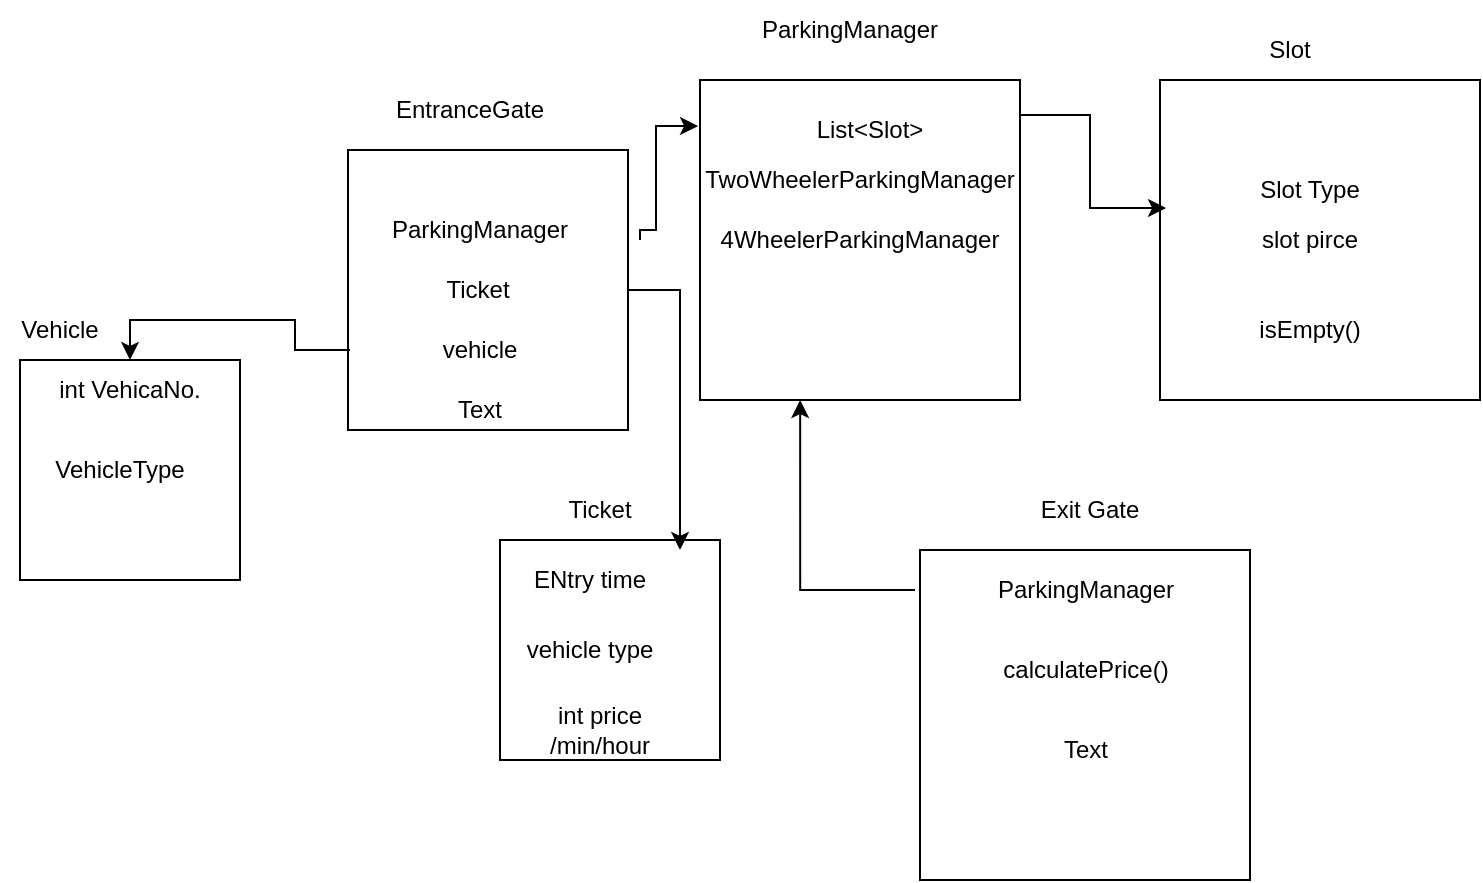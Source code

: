 <mxfile version="21.5.0" type="github">
  <diagram name="Page-1" id="Ip-dP6J80tDUUooS-dwi">
    <mxGraphModel dx="880" dy="484" grid="1" gridSize="10" guides="1" tooltips="1" connect="1" arrows="1" fold="1" page="1" pageScale="1" pageWidth="850" pageHeight="1100" math="0" shadow="0">
      <root>
        <mxCell id="0" />
        <mxCell id="1" parent="0" />
        <mxCell id="GAp7V5P6JQ0oC9MeCdaz-1" value="" style="whiteSpace=wrap;html=1;aspect=fixed;" vertex="1" parent="1">
          <mxGeometry x="40" y="200" width="110" height="110" as="geometry" />
        </mxCell>
        <mxCell id="GAp7V5P6JQ0oC9MeCdaz-2" value="" style="whiteSpace=wrap;html=1;aspect=fixed;" vertex="1" parent="1">
          <mxGeometry x="280" y="290" width="110" height="110" as="geometry" />
        </mxCell>
        <mxCell id="GAp7V5P6JQ0oC9MeCdaz-27" style="edgeStyle=orthogonalEdgeStyle;rounded=0;orthogonalLoop=1;jettySize=auto;html=1;exitX=1;exitY=0.5;exitDx=0;exitDy=0;entryX=1;entryY=0;entryDx=0;entryDy=0;" edge="1" parent="1" source="GAp7V5P6JQ0oC9MeCdaz-3" target="GAp7V5P6JQ0oC9MeCdaz-24">
          <mxGeometry relative="1" as="geometry" />
        </mxCell>
        <mxCell id="GAp7V5P6JQ0oC9MeCdaz-3" value="" style="whiteSpace=wrap;html=1;aspect=fixed;" vertex="1" parent="1">
          <mxGeometry x="204" y="95" width="140" height="140" as="geometry" />
        </mxCell>
        <mxCell id="GAp7V5P6JQ0oC9MeCdaz-4" value="" style="whiteSpace=wrap;html=1;aspect=fixed;" vertex="1" parent="1">
          <mxGeometry x="380" y="60" width="160" height="160" as="geometry" />
        </mxCell>
        <mxCell id="GAp7V5P6JQ0oC9MeCdaz-5" value="" style="whiteSpace=wrap;html=1;aspect=fixed;" vertex="1" parent="1">
          <mxGeometry x="610" y="60" width="160" height="160" as="geometry" />
        </mxCell>
        <mxCell id="GAp7V5P6JQ0oC9MeCdaz-6" value="" style="whiteSpace=wrap;html=1;aspect=fixed;" vertex="1" parent="1">
          <mxGeometry x="490" y="295" width="165" height="165" as="geometry" />
        </mxCell>
        <mxCell id="GAp7V5P6JQ0oC9MeCdaz-8" value="Vehicle" style="text;html=1;strokeColor=none;fillColor=none;align=center;verticalAlign=middle;whiteSpace=wrap;rounded=0;" vertex="1" parent="1">
          <mxGeometry x="30" y="170" width="60" height="30" as="geometry" />
        </mxCell>
        <mxCell id="GAp7V5P6JQ0oC9MeCdaz-9" value="int VehicaNo." style="text;html=1;strokeColor=none;fillColor=none;align=center;verticalAlign=middle;whiteSpace=wrap;rounded=0;" vertex="1" parent="1">
          <mxGeometry x="40" y="200" width="110" height="30" as="geometry" />
        </mxCell>
        <mxCell id="GAp7V5P6JQ0oC9MeCdaz-10" value="VehicleType" style="text;html=1;strokeColor=none;fillColor=none;align=center;verticalAlign=middle;whiteSpace=wrap;rounded=0;" vertex="1" parent="1">
          <mxGeometry x="50" y="240" width="80" height="30" as="geometry" />
        </mxCell>
        <mxCell id="GAp7V5P6JQ0oC9MeCdaz-11" value="EntranceGate" style="text;html=1;strokeColor=none;fillColor=none;align=center;verticalAlign=middle;whiteSpace=wrap;rounded=0;" vertex="1" parent="1">
          <mxGeometry x="200" y="60" width="130" height="30" as="geometry" />
        </mxCell>
        <mxCell id="GAp7V5P6JQ0oC9MeCdaz-22" style="edgeStyle=orthogonalEdgeStyle;rounded=0;orthogonalLoop=1;jettySize=auto;html=1;entryX=-0.006;entryY=0.144;entryDx=0;entryDy=0;entryPerimeter=0;" edge="1" parent="1" target="GAp7V5P6JQ0oC9MeCdaz-4">
          <mxGeometry relative="1" as="geometry">
            <mxPoint x="350" y="140" as="sourcePoint" />
            <Array as="points">
              <mxPoint x="358" y="135" />
              <mxPoint x="358" y="83" />
            </Array>
          </mxGeometry>
        </mxCell>
        <mxCell id="GAp7V5P6JQ0oC9MeCdaz-12" value="ParkingManager" style="text;html=1;strokeColor=none;fillColor=none;align=center;verticalAlign=middle;whiteSpace=wrap;rounded=0;" vertex="1" parent="1">
          <mxGeometry x="205" y="120" width="130" height="30" as="geometry" />
        </mxCell>
        <mxCell id="GAp7V5P6JQ0oC9MeCdaz-13" value="Text" style="text;html=1;strokeColor=none;fillColor=none;align=center;verticalAlign=middle;whiteSpace=wrap;rounded=0;" vertex="1" parent="1">
          <mxGeometry x="205" y="210" width="130" height="30" as="geometry" />
        </mxCell>
        <mxCell id="GAp7V5P6JQ0oC9MeCdaz-14" value="Ticket" style="text;html=1;strokeColor=none;fillColor=none;align=center;verticalAlign=middle;whiteSpace=wrap;rounded=0;" vertex="1" parent="1">
          <mxGeometry x="204" y="150" width="130" height="30" as="geometry" />
        </mxCell>
        <mxCell id="GAp7V5P6JQ0oC9MeCdaz-16" style="edgeStyle=orthogonalEdgeStyle;rounded=0;orthogonalLoop=1;jettySize=auto;html=1;exitX=0;exitY=0.5;exitDx=0;exitDy=0;entryX=0.5;entryY=0;entryDx=0;entryDy=0;" edge="1" parent="1" source="GAp7V5P6JQ0oC9MeCdaz-15" target="GAp7V5P6JQ0oC9MeCdaz-9">
          <mxGeometry relative="1" as="geometry" />
        </mxCell>
        <mxCell id="GAp7V5P6JQ0oC9MeCdaz-15" value="vehicle" style="text;html=1;strokeColor=none;fillColor=none;align=center;verticalAlign=middle;whiteSpace=wrap;rounded=0;" vertex="1" parent="1">
          <mxGeometry x="205" y="180" width="130" height="30" as="geometry" />
        </mxCell>
        <mxCell id="GAp7V5P6JQ0oC9MeCdaz-17" value="ParkingManager" style="text;html=1;strokeColor=none;fillColor=none;align=center;verticalAlign=middle;whiteSpace=wrap;rounded=0;" vertex="1" parent="1">
          <mxGeometry x="380" y="20" width="150" height="30" as="geometry" />
        </mxCell>
        <mxCell id="GAp7V5P6JQ0oC9MeCdaz-38" style="edgeStyle=orthogonalEdgeStyle;rounded=0;orthogonalLoop=1;jettySize=auto;html=1;exitX=1;exitY=0.25;exitDx=0;exitDy=0;entryX=0.019;entryY=0.4;entryDx=0;entryDy=0;entryPerimeter=0;" edge="1" parent="1" source="GAp7V5P6JQ0oC9MeCdaz-18" target="GAp7V5P6JQ0oC9MeCdaz-5">
          <mxGeometry relative="1" as="geometry" />
        </mxCell>
        <mxCell id="GAp7V5P6JQ0oC9MeCdaz-18" value="List&amp;lt;Slot&amp;gt;" style="text;html=1;strokeColor=none;fillColor=none;align=center;verticalAlign=middle;whiteSpace=wrap;rounded=0;" vertex="1" parent="1">
          <mxGeometry x="390" y="70" width="150" height="30" as="geometry" />
        </mxCell>
        <mxCell id="GAp7V5P6JQ0oC9MeCdaz-19" value="TwoWheelerParkingManager" style="text;html=1;strokeColor=none;fillColor=none;align=center;verticalAlign=middle;whiteSpace=wrap;rounded=0;" vertex="1" parent="1">
          <mxGeometry x="385" y="95" width="150" height="30" as="geometry" />
        </mxCell>
        <mxCell id="GAp7V5P6JQ0oC9MeCdaz-20" value="4WheelerParkingManager" style="text;html=1;strokeColor=none;fillColor=none;align=center;verticalAlign=middle;whiteSpace=wrap;rounded=0;" vertex="1" parent="1">
          <mxGeometry x="385" y="125" width="150" height="30" as="geometry" />
        </mxCell>
        <mxCell id="GAp7V5P6JQ0oC9MeCdaz-23" value="Ticket" style="text;html=1;strokeColor=none;fillColor=none;align=center;verticalAlign=middle;whiteSpace=wrap;rounded=0;" vertex="1" parent="1">
          <mxGeometry x="280" y="260" width="100" height="30" as="geometry" />
        </mxCell>
        <mxCell id="GAp7V5P6JQ0oC9MeCdaz-24" value="ENtry time" style="text;html=1;strokeColor=none;fillColor=none;align=center;verticalAlign=middle;whiteSpace=wrap;rounded=0;" vertex="1" parent="1">
          <mxGeometry x="280" y="295" width="90" height="30" as="geometry" />
        </mxCell>
        <mxCell id="GAp7V5P6JQ0oC9MeCdaz-25" value="vehicle type" style="text;html=1;strokeColor=none;fillColor=none;align=center;verticalAlign=middle;whiteSpace=wrap;rounded=0;" vertex="1" parent="1">
          <mxGeometry x="280" y="330" width="90" height="30" as="geometry" />
        </mxCell>
        <mxCell id="GAp7V5P6JQ0oC9MeCdaz-26" value="int price /min/hour" style="text;html=1;strokeColor=none;fillColor=none;align=center;verticalAlign=middle;whiteSpace=wrap;rounded=0;" vertex="1" parent="1">
          <mxGeometry x="285" y="370" width="90" height="30" as="geometry" />
        </mxCell>
        <mxCell id="GAp7V5P6JQ0oC9MeCdaz-28" value="Exit Gate" style="text;html=1;strokeColor=none;fillColor=none;align=center;verticalAlign=middle;whiteSpace=wrap;rounded=0;" vertex="1" parent="1">
          <mxGeometry x="490" y="260" width="170" height="30" as="geometry" />
        </mxCell>
        <mxCell id="GAp7V5P6JQ0oC9MeCdaz-31" value="calculatePrice()" style="text;html=1;strokeColor=none;fillColor=none;align=center;verticalAlign=middle;whiteSpace=wrap;rounded=0;" vertex="1" parent="1">
          <mxGeometry x="487.5" y="340" width="170" height="30" as="geometry" />
        </mxCell>
        <mxCell id="GAp7V5P6JQ0oC9MeCdaz-32" value="Text" style="text;html=1;strokeColor=none;fillColor=none;align=center;verticalAlign=middle;whiteSpace=wrap;rounded=0;" vertex="1" parent="1">
          <mxGeometry x="487.5" y="380" width="170" height="30" as="geometry" />
        </mxCell>
        <mxCell id="GAp7V5P6JQ0oC9MeCdaz-39" style="edgeStyle=orthogonalEdgeStyle;rounded=0;orthogonalLoop=1;jettySize=auto;html=1;exitX=0;exitY=0.5;exitDx=0;exitDy=0;entryX=0.313;entryY=1;entryDx=0;entryDy=0;entryPerimeter=0;" edge="1" parent="1" source="GAp7V5P6JQ0oC9MeCdaz-33" target="GAp7V5P6JQ0oC9MeCdaz-4">
          <mxGeometry relative="1" as="geometry" />
        </mxCell>
        <mxCell id="GAp7V5P6JQ0oC9MeCdaz-33" value="ParkingManager" style="text;html=1;strokeColor=none;fillColor=none;align=center;verticalAlign=middle;whiteSpace=wrap;rounded=0;" vertex="1" parent="1">
          <mxGeometry x="487.5" y="300" width="170" height="30" as="geometry" />
        </mxCell>
        <mxCell id="GAp7V5P6JQ0oC9MeCdaz-34" value="Slot" style="text;html=1;strokeColor=none;fillColor=none;align=center;verticalAlign=middle;whiteSpace=wrap;rounded=0;" vertex="1" parent="1">
          <mxGeometry x="610" y="30" width="130" height="30" as="geometry" />
        </mxCell>
        <mxCell id="GAp7V5P6JQ0oC9MeCdaz-35" value="Slot Type" style="text;html=1;strokeColor=none;fillColor=none;align=center;verticalAlign=middle;whiteSpace=wrap;rounded=0;" vertex="1" parent="1">
          <mxGeometry x="620" y="100" width="130" height="30" as="geometry" />
        </mxCell>
        <mxCell id="GAp7V5P6JQ0oC9MeCdaz-36" value="slot pirce" style="text;html=1;strokeColor=none;fillColor=none;align=center;verticalAlign=middle;whiteSpace=wrap;rounded=0;" vertex="1" parent="1">
          <mxGeometry x="620" y="125" width="130" height="30" as="geometry" />
        </mxCell>
        <mxCell id="GAp7V5P6JQ0oC9MeCdaz-37" value="isEmpty()" style="text;html=1;strokeColor=none;fillColor=none;align=center;verticalAlign=middle;whiteSpace=wrap;rounded=0;" vertex="1" parent="1">
          <mxGeometry x="620" y="170" width="130" height="30" as="geometry" />
        </mxCell>
      </root>
    </mxGraphModel>
  </diagram>
</mxfile>
